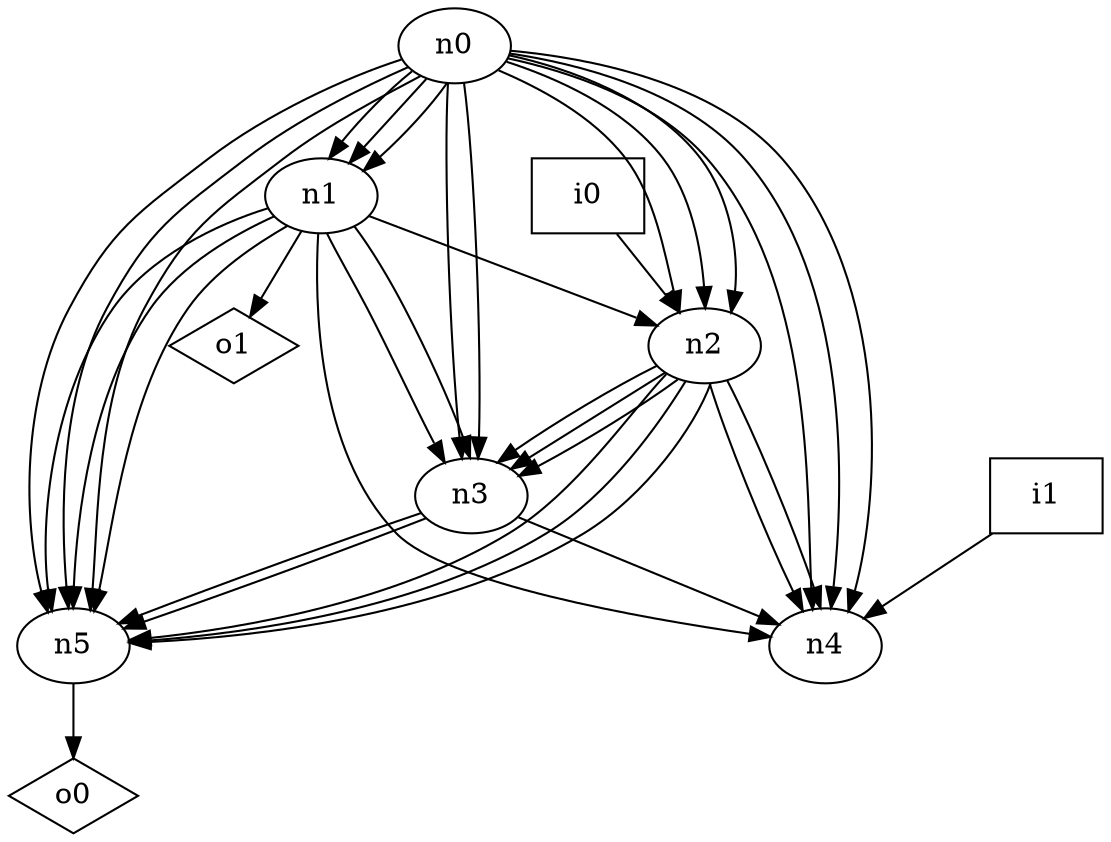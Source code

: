 digraph G {
n0 [label="n0"];
n1 [label="n1"];
n2 [label="n2"];
n3 [label="n3"];
n4 [label="n4"];
n5 [label="n5"];
n6 [label="i0",shape="box"];
n7 [label="i1",shape="box"];
n8 [label="o0",shape="diamond"];
n9 [label="o1",shape="diamond"];
n0 -> n1
n0 -> n1
n0 -> n1
n0 -> n2
n0 -> n2
n0 -> n2
n0 -> n3
n0 -> n3
n0 -> n4
n0 -> n4
n0 -> n4
n0 -> n5
n0 -> n5
n0 -> n5
n1 -> n2
n1 -> n3
n1 -> n3
n1 -> n4
n1 -> n5
n1 -> n5
n1 -> n5
n1 -> n9
n2 -> n3
n2 -> n3
n2 -> n3
n2 -> n4
n2 -> n4
n2 -> n5
n2 -> n5
n2 -> n5
n3 -> n4
n3 -> n5
n3 -> n5
n5 -> n8
n6 -> n2
n7 -> n4
}